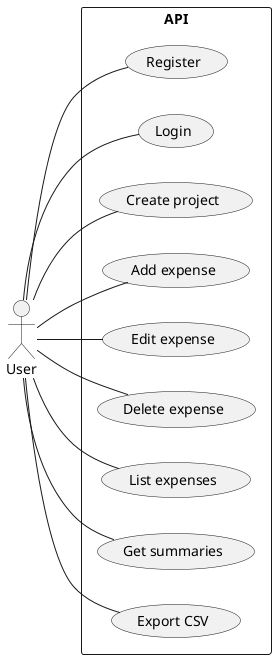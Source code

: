 @startuml
left to right direction
actor User
rectangle API {
  User -- (Register)
  User -- (Login)
  User -- (Create project)
  User -- (Add expense)
  User -- (Edit expense)
  User -- (Delete expense)
  User -- (List expenses)
  User -- (Get summaries)
  User -- (Export CSV)
}
@enduml